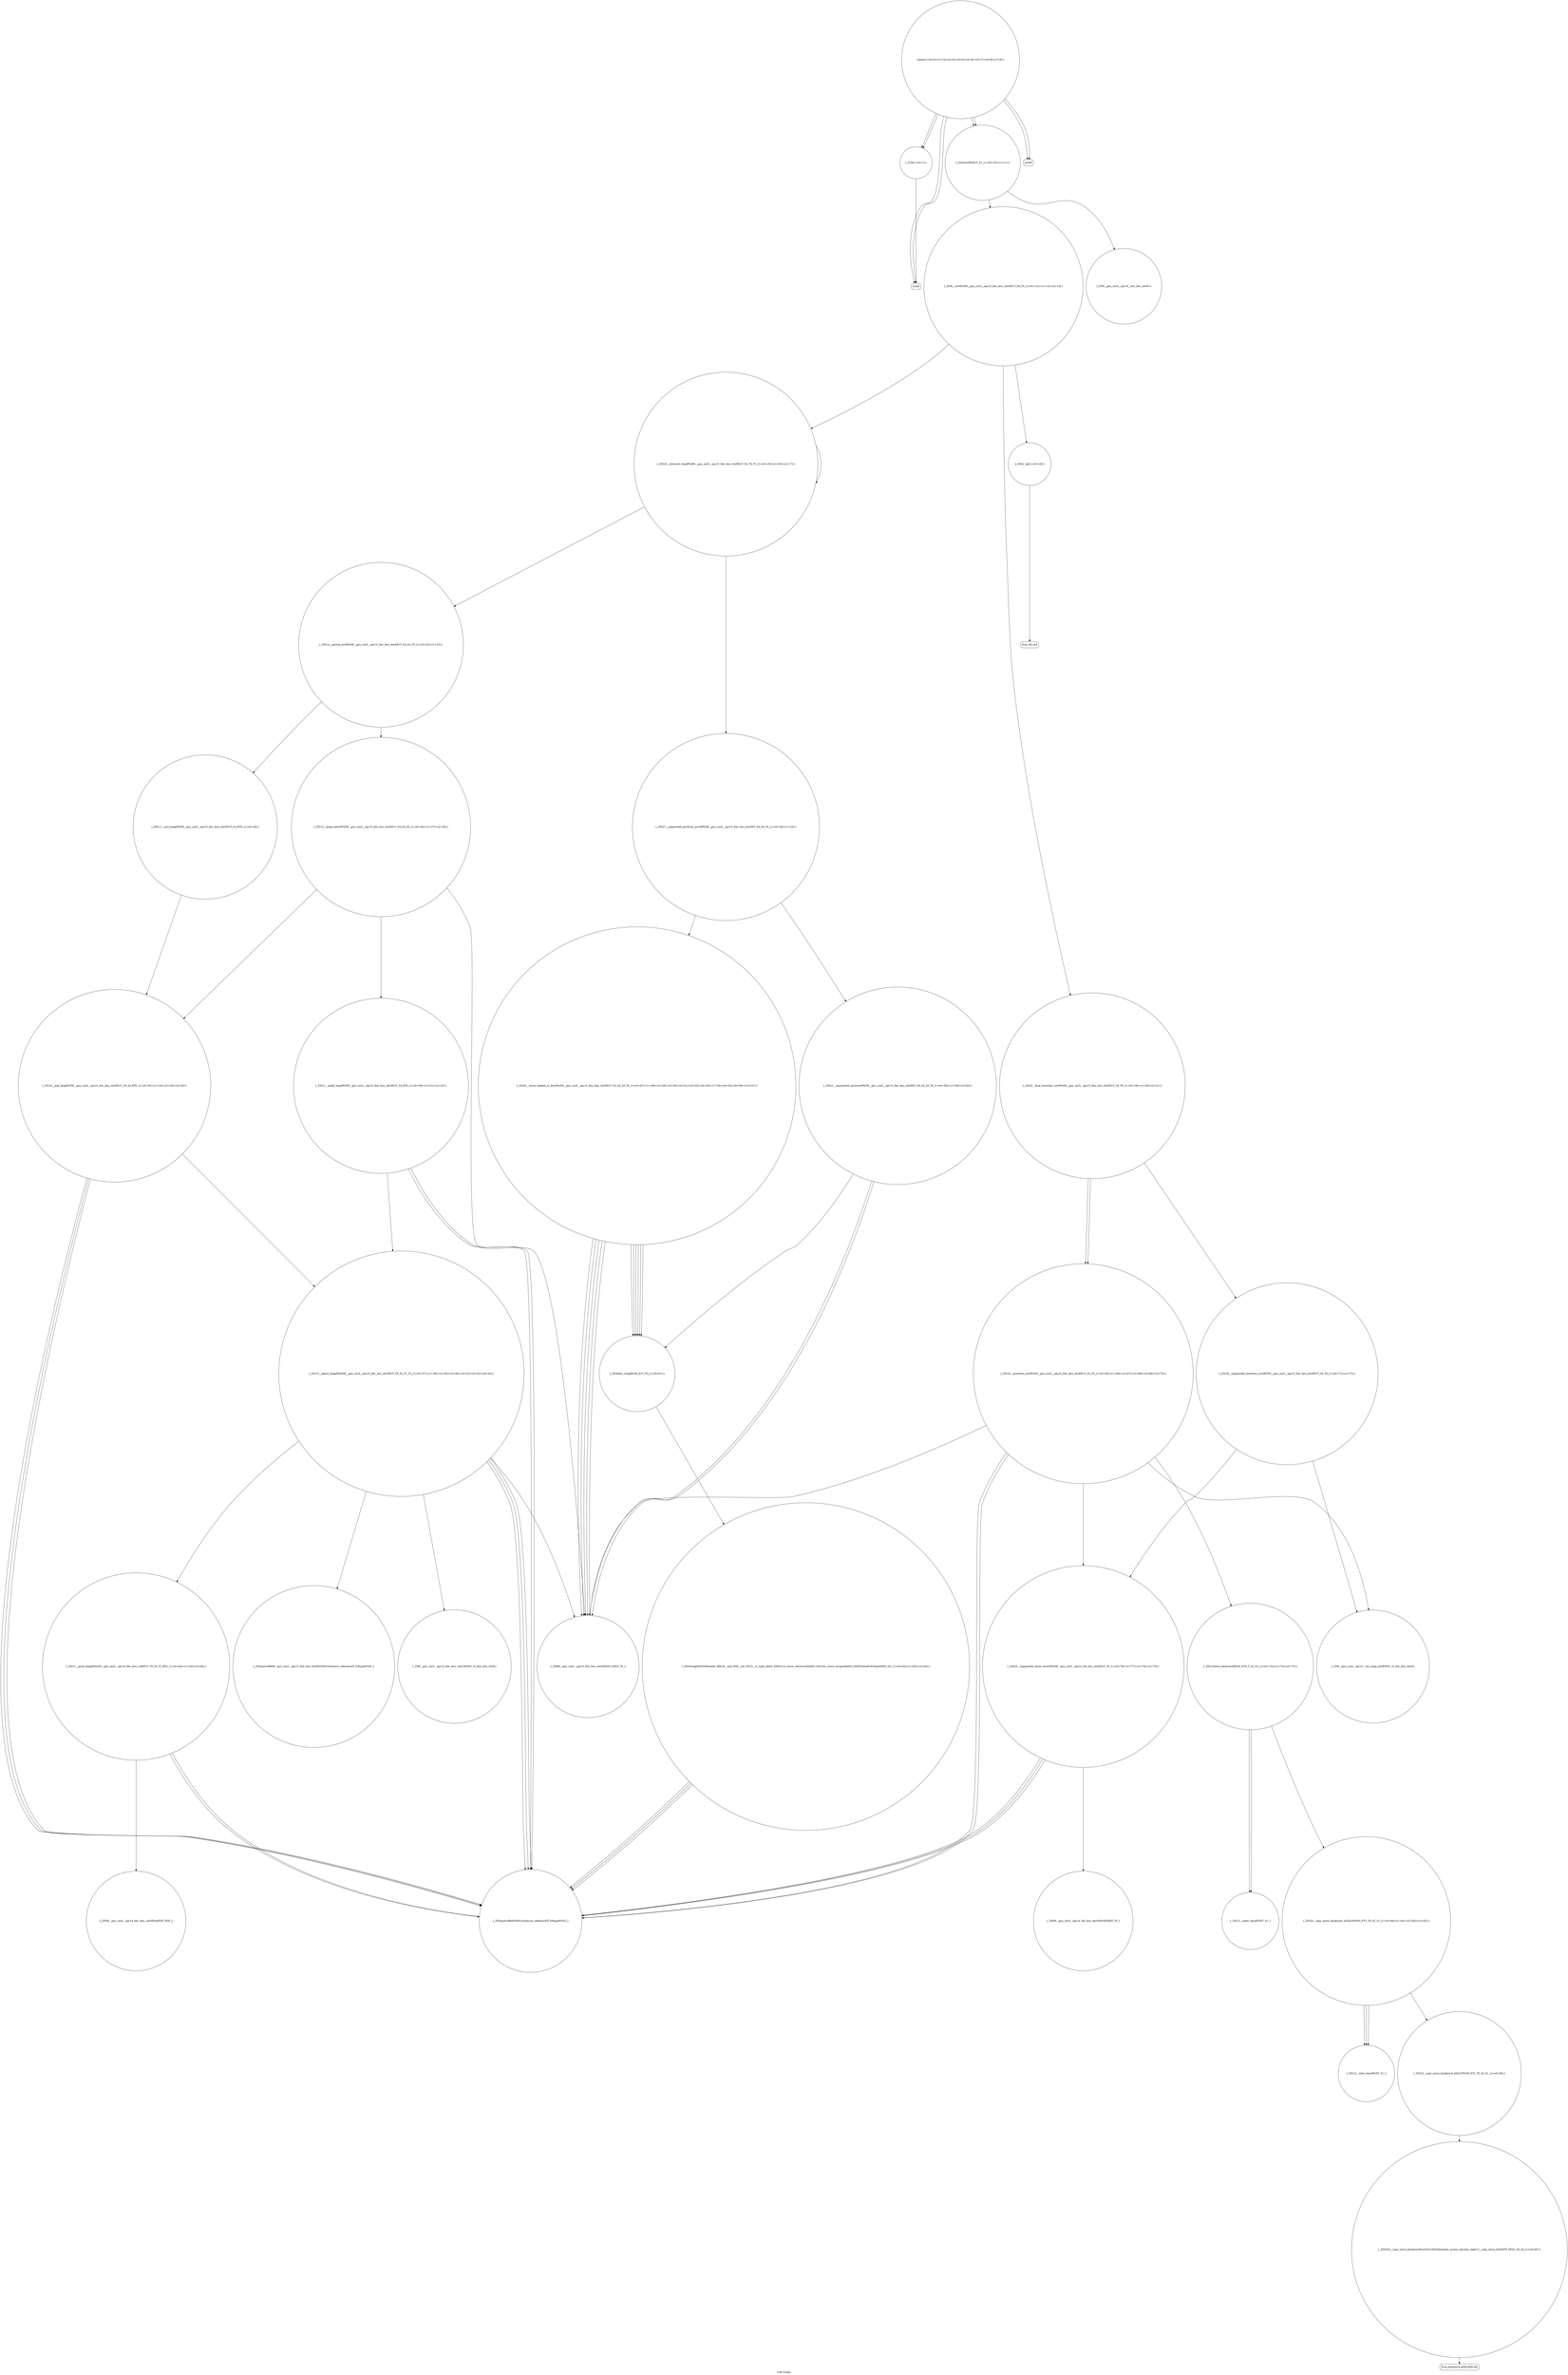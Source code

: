 digraph "Call Graph" {
	label="Call Graph";

	Node0x555c81f07b00 [shape=record,shape=circle,label="{_Z1fi|{<s0>1}}"];
	Node0x555c81f07b00:s0 -> Node0x555c81f07f90[color=black];
	Node0x555c81f08c10 [shape=record,shape=circle,label="{_ZSt4swapIxENSt9enable_ifIXsr6__and_ISt6__not_ISt15__is_tuple_likeIT_EESt21is_move_constructibleIS3_ESt18is_move_assignableIS3_EEE5valueEvE4typeERS3_SC_|{<s0>62|<s1>63|<s2>64}}"];
	Node0x555c81f08c10:s0 -> Node0x555c81f08790[color=black];
	Node0x555c81f08c10:s1 -> Node0x555c81f08790[color=black];
	Node0x555c81f08c10:s2 -> Node0x555c81f08790[color=black];
	Node0x555c81f08290 [shape=record,shape=circle,label="{_ZSt16__introsort_loopIPxlN9__gnu_cxx5__ops15_Iter_less_iterEEvT_S4_T0_T1_|{<s0>15|<s1>16|<s2>17}}"];
	Node0x555c81f08290:s0 -> Node0x555c81f08410[color=black];
	Node0x555c81f08290:s1 -> Node0x555c81f08490[color=black];
	Node0x555c81f08290:s2 -> Node0x555c81f08290[color=black];
	Node0x555c81f08f90 [shape=record,shape=circle,label="{_ZSt23__copy_move_backward_a2ILb1EPxS0_ET1_T0_S2_S1_|{<s0>80|<s1>81|<s2>82|<s3>83}}"];
	Node0x555c81f08f90:s0 -> Node0x555c81f09110[color=black];
	Node0x555c81f08f90:s1 -> Node0x555c81f09110[color=black];
	Node0x555c81f08f90:s2 -> Node0x555c81f09110[color=black];
	Node0x555c81f08f90:s3 -> Node0x555c81f09090[color=black];
	Node0x555c81f08610 [shape=record,shape=circle,label="{_ZSt11__make_heapIPxN9__gnu_cxx5__ops15_Iter_less_iterEEvT_S4_RT0_|{<s0>30|<s1>31|<s2>32}}"];
	Node0x555c81f08610:s0 -> Node0x555c81f08790[color=black];
	Node0x555c81f08610:s1 -> Node0x555c81f08790[color=black];
	Node0x555c81f08610:s2 -> Node0x555c81f08810[color=black];
	Node0x555c81f08990 [shape=record,shape=circle,label="{_ZSt11__push_heapIPxlxN9__gnu_cxx5__ops14_Iter_less_valEEvT_T0_S5_T1_RT2_|{<s0>44|<s1>45|<s2>46}}"];
	Node0x555c81f08990:s0 -> Node0x555c81f08a10[color=black];
	Node0x555c81f08990:s1 -> Node0x555c81f08790[color=black];
	Node0x555c81f08990:s2 -> Node0x555c81f08790[color=black];
	Node0x555c81f08010 [shape=record,shape=circle,label="{main|{<s0>2|<s1>3|<s2>4|<s3>5|<s4>6|<s5>7|<s6>8|<s7>9}}"];
	Node0x555c81f08010:s0 -> Node0x555c81f07f90[color=black];
	Node0x555c81f08010:s1 -> Node0x555c81f07f90[color=black];
	Node0x555c81f08010:s2 -> Node0x555c81f07b00[color=black];
	Node0x555c81f08010:s3 -> Node0x555c81f07b00[color=black];
	Node0x555c81f08010:s4 -> Node0x555c81f08090[color=black];
	Node0x555c81f08010:s5 -> Node0x555c81f08090[color=black];
	Node0x555c81f08010:s6 -> Node0x555c81f08110[color=black];
	Node0x555c81f08010:s7 -> Node0x555c81f08110[color=black];
	Node0x555c81f08d10 [shape=record,shape=circle,label="{_ZSt16__insertion_sortIPxN9__gnu_cxx5__ops15_Iter_less_iterEEvT_S4_T0_|{<s0>65|<s1>66|<s2>67|<s3>68|<s4>69|<s5>70}}"];
	Node0x555c81f08d10:s0 -> Node0x555c81f08690[color=black];
	Node0x555c81f08d10:s1 -> Node0x555c81f08790[color=black];
	Node0x555c81f08d10:s2 -> Node0x555c81f08e10[color=black];
	Node0x555c81f08d10:s3 -> Node0x555c81f08790[color=black];
	Node0x555c81f08d10:s4 -> Node0x555c81f08f10[color=black];
	Node0x555c81f08d10:s5 -> Node0x555c81f08e90[color=black];
	Node0x555c81f08390 [shape=record,shape=circle,label="{_ZSt22__final_insertion_sortIPxN9__gnu_cxx5__ops15_Iter_less_iterEEvT_S4_T0_|{<s0>19|<s1>20|<s2>21}}"];
	Node0x555c81f08390:s0 -> Node0x555c81f08d10[color=black];
	Node0x555c81f08390:s1 -> Node0x555c81f08d90[color=black];
	Node0x555c81f08390:s2 -> Node0x555c81f08d10[color=black];
	Node0x555c81f09090 [shape=record,shape=circle,label="{_ZSt22__copy_move_backward_aILb1EPxS0_ET1_T0_S2_S1_|{<s0>84}}"];
	Node0x555c81f09090:s0 -> Node0x555c81f09190[color=black];
	Node0x555c81f08710 [shape=record,shape=circle,label="{_ZSt10__pop_heapIPxN9__gnu_cxx5__ops15_Iter_less_iterEEvT_S4_S4_RT0_|{<s0>33|<s1>34|<s2>35|<s3>36}}"];
	Node0x555c81f08710:s0 -> Node0x555c81f08790[color=black];
	Node0x555c81f08710:s1 -> Node0x555c81f08790[color=black];
	Node0x555c81f08710:s2 -> Node0x555c81f08790[color=black];
	Node0x555c81f08710:s3 -> Node0x555c81f08810[color=black];
	Node0x555c81f08a90 [shape=record,shape=circle,label="{_ZSt22__move_median_to_firstIPxN9__gnu_cxx5__ops15_Iter_less_iterEEvT_S4_S4_S4_T0_|{<s0>47|<s1>48|<s2>49|<s3>50|<s4>51|<s5>52|<s6>53|<s7>54|<s8>55|<s9>56|<s10>57}}"];
	Node0x555c81f08a90:s0 -> Node0x555c81f08690[color=black];
	Node0x555c81f08a90:s1 -> Node0x555c81f08690[color=black];
	Node0x555c81f08a90:s2 -> Node0x555c81f08b90[color=black];
	Node0x555c81f08a90:s3 -> Node0x555c81f08690[color=black];
	Node0x555c81f08a90:s4 -> Node0x555c81f08b90[color=black];
	Node0x555c81f08a90:s5 -> Node0x555c81f08b90[color=black];
	Node0x555c81f08a90:s6 -> Node0x555c81f08690[color=black];
	Node0x555c81f08a90:s7 -> Node0x555c81f08b90[color=black];
	Node0x555c81f08a90:s8 -> Node0x555c81f08690[color=black];
	Node0x555c81f08a90:s9 -> Node0x555c81f08b90[color=black];
	Node0x555c81f08a90:s10 -> Node0x555c81f08b90[color=black];
	Node0x555c81f08110 [shape=record,shape=Mrecord,label="{printf}"];
	Node0x555c81f08e10 [shape=record,shape=circle,label="{_ZSt13move_backwardIPxS0_ET0_T_S2_S1_|{<s0>73|<s1>74|<s2>75}}"];
	Node0x555c81f08e10:s0 -> Node0x555c81f09010[color=black];
	Node0x555c81f08e10:s1 -> Node0x555c81f09010[color=black];
	Node0x555c81f08e10:s2 -> Node0x555c81f08f90[color=black];
	Node0x555c81f08490 [shape=record,shape=circle,label="{_ZSt27__unguarded_partition_pivotIPxN9__gnu_cxx5__ops15_Iter_less_iterEET_S4_S4_T0_|{<s0>24|<s1>25}}"];
	Node0x555c81f08490:s0 -> Node0x555c81f08a90[color=black];
	Node0x555c81f08490:s1 -> Node0x555c81f08b10[color=black];
	Node0x555c81f09190 [shape=record,shape=circle,label="{_ZNSt20__copy_move_backwardILb1ELb1ESt26random_access_iterator_tagE13__copy_move_bIxEEPT_PKS3_S6_S4_|{<s0>85}}"];
	Node0x555c81f09190:s0 -> Node0x555c81f09210[color=black];
	Node0x555c81f08810 [shape=record,shape=circle,label="{_ZSt13__adjust_heapIPxlxN9__gnu_cxx5__ops15_Iter_less_iterEEvT_T0_S5_T1_T2_|{<s0>37|<s1>38|<s2>39|<s3>40|<s4>41|<s5>42|<s6>43}}"];
	Node0x555c81f08810:s0 -> Node0x555c81f08690[color=black];
	Node0x555c81f08810:s1 -> Node0x555c81f08790[color=black];
	Node0x555c81f08810:s2 -> Node0x555c81f08790[color=black];
	Node0x555c81f08810:s3 -> Node0x555c81f08890[color=black];
	Node0x555c81f08810:s4 -> Node0x555c81f08910[color=black];
	Node0x555c81f08810:s5 -> Node0x555c81f08790[color=black];
	Node0x555c81f08810:s6 -> Node0x555c81f08990[color=black];
	Node0x555c81f08b90 [shape=record,shape=circle,label="{_ZSt9iter_swapIPxS0_EvT_T0_|{<s0>61}}"];
	Node0x555c81f08b90:s0 -> Node0x555c81f08c10[color=black];
	Node0x555c81f08210 [shape=record,shape=circle,label="{_ZN9__gnu_cxx5__ops16__iter_less_iterEv}"];
	Node0x555c81f08f10 [shape=record,shape=circle,label="{_ZN9__gnu_cxx5__ops15__val_comp_iterENS0_15_Iter_less_iterE}"];
	Node0x555c81f08590 [shape=record,shape=circle,label="{_ZSt11__sort_heapIPxN9__gnu_cxx5__ops15_Iter_less_iterEEvT_S4_RT0_|{<s0>29}}"];
	Node0x555c81f08590:s0 -> Node0x555c81f08710[color=black];
	Node0x555c81f09290 [shape=record,shape=circle,label="{_ZNK9__gnu_cxx5__ops14_Val_less_iterclIxPxEEbRT_T0_}"];
	Node0x555c81f08910 [shape=record,shape=circle,label="{_ZN9__gnu_cxx5__ops14_Iter_less_valC2ENS0_15_Iter_less_iterE}"];
	Node0x555c81f07f90 [shape=record,shape=Mrecord,label="{scanf}"];
	Node0x555c81f08c90 [shape=record,shape=Mrecord,label="{llvm.ctlz.i64}"];
	Node0x555c81f08310 [shape=record,shape=circle,label="{_ZSt4__lgl|{<s0>18}}"];
	Node0x555c81f08310:s0 -> Node0x555c81f08c90[color=black];
	Node0x555c81f09010 [shape=record,shape=circle,label="{_ZSt12__miter_baseIPxET_S1_}"];
	Node0x555c81f08690 [shape=record,shape=circle,label="{_ZNK9__gnu_cxx5__ops15_Iter_less_iterclIPxS3_EEbT_T0_}"];
	Node0x555c81f08a10 [shape=record,shape=circle,label="{_ZNK9__gnu_cxx5__ops14_Iter_less_valclIPxxEEbT_RT0_}"];
	Node0x555c81f08090 [shape=record,shape=circle,label="{_ZSt4sortIPxEvT_S1_|{<s0>10|<s1>11}}"];
	Node0x555c81f08090:s0 -> Node0x555c81f08210[color=black];
	Node0x555c81f08090:s1 -> Node0x555c81f08190[color=black];
	Node0x555c81f08d90 [shape=record,shape=circle,label="{_ZSt26__unguarded_insertion_sortIPxN9__gnu_cxx5__ops15_Iter_less_iterEEvT_S4_T0_|{<s0>71|<s1>72}}"];
	Node0x555c81f08d90:s0 -> Node0x555c81f08f10[color=black];
	Node0x555c81f08d90:s1 -> Node0x555c81f08e90[color=black];
	Node0x555c81f08410 [shape=record,shape=circle,label="{_ZSt14__partial_sortIPxN9__gnu_cxx5__ops15_Iter_less_iterEEvT_S4_S4_T0_|{<s0>22|<s1>23}}"];
	Node0x555c81f08410:s0 -> Node0x555c81f08510[color=black];
	Node0x555c81f08410:s1 -> Node0x555c81f08590[color=black];
	Node0x555c81f09110 [shape=record,shape=circle,label="{_ZSt12__niter_baseIPxET_S1_}"];
	Node0x555c81f08790 [shape=record,shape=circle,label="{_ZSt4moveIRxEONSt16remove_referenceIT_E4typeEOS2_}"];
	Node0x555c81f08b10 [shape=record,shape=circle,label="{_ZSt21__unguarded_partitionIPxN9__gnu_cxx5__ops15_Iter_less_iterEET_S4_S4_S4_T0_|{<s0>58|<s1>59|<s2>60}}"];
	Node0x555c81f08b10:s0 -> Node0x555c81f08690[color=black];
	Node0x555c81f08b10:s1 -> Node0x555c81f08690[color=black];
	Node0x555c81f08b10:s2 -> Node0x555c81f08b90[color=black];
	Node0x555c81f08190 [shape=record,shape=circle,label="{_ZSt6__sortIPxN9__gnu_cxx5__ops15_Iter_less_iterEEvT_S4_T0_|{<s0>12|<s1>13|<s2>14}}"];
	Node0x555c81f08190:s0 -> Node0x555c81f08310[color=black];
	Node0x555c81f08190:s1 -> Node0x555c81f08290[color=black];
	Node0x555c81f08190:s2 -> Node0x555c81f08390[color=black];
	Node0x555c81f08e90 [shape=record,shape=circle,label="{_ZSt25__unguarded_linear_insertIPxN9__gnu_cxx5__ops14_Val_less_iterEEvT_T0_|{<s0>76|<s1>77|<s2>78|<s3>79}}"];
	Node0x555c81f08e90:s0 -> Node0x555c81f08790[color=black];
	Node0x555c81f08e90:s1 -> Node0x555c81f09290[color=black];
	Node0x555c81f08e90:s2 -> Node0x555c81f08790[color=black];
	Node0x555c81f08e90:s3 -> Node0x555c81f08790[color=black];
	Node0x555c81f08510 [shape=record,shape=circle,label="{_ZSt13__heap_selectIPxN9__gnu_cxx5__ops15_Iter_less_iterEEvT_S4_S4_T0_|{<s0>26|<s1>27|<s2>28}}"];
	Node0x555c81f08510:s0 -> Node0x555c81f08610[color=black];
	Node0x555c81f08510:s1 -> Node0x555c81f08690[color=black];
	Node0x555c81f08510:s2 -> Node0x555c81f08710[color=black];
	Node0x555c81f09210 [shape=record,shape=Mrecord,label="{llvm.memmove.p0i8.p0i8.i64}"];
	Node0x555c81f08890 [shape=record,shape=circle,label="{_ZSt4moveIRN9__gnu_cxx5__ops15_Iter_less_iterEEONSt16remove_referenceIT_E4typeEOS5_}"];
}
